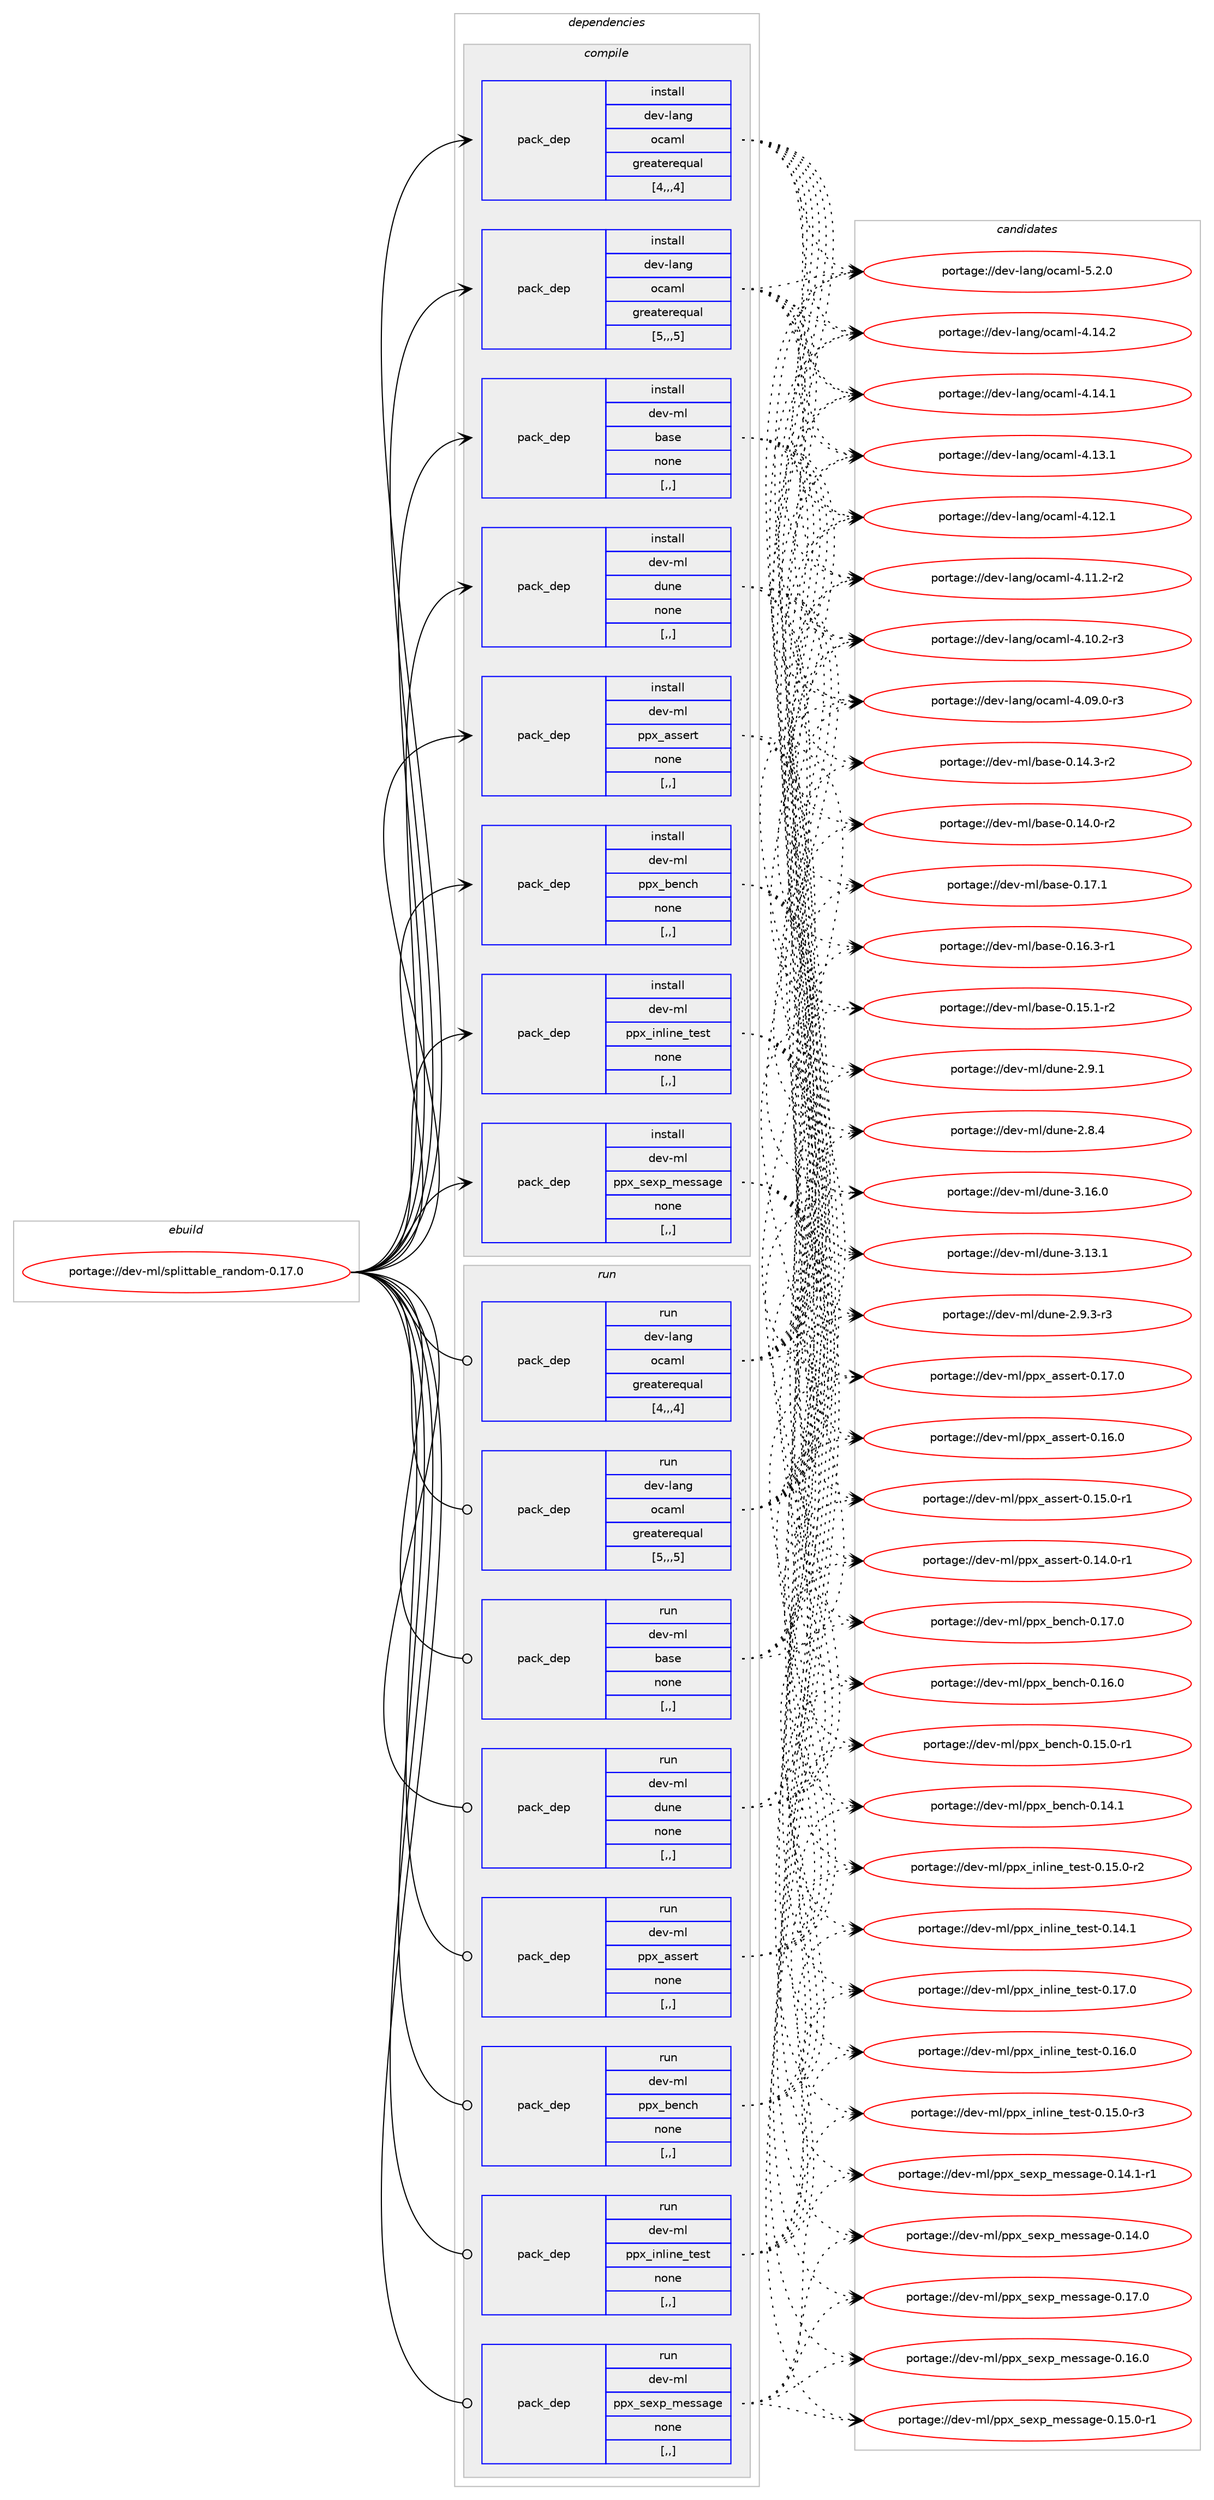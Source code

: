 digraph prolog {

# *************
# Graph options
# *************

newrank=true;
concentrate=true;
compound=true;
graph [rankdir=LR,fontname=Helvetica,fontsize=10,ranksep=1.5];#, ranksep=2.5, nodesep=0.2];
edge  [arrowhead=vee];
node  [fontname=Helvetica,fontsize=10];

# **********
# The ebuild
# **********

subgraph cluster_leftcol {
color=gray;
label=<<i>ebuild</i>>;
id [label="portage://dev-ml/splittable_random-0.17.0", color=red, width=4, href="../dev-ml/splittable_random-0.17.0.svg"];
}

# ****************
# The dependencies
# ****************

subgraph cluster_midcol {
color=gray;
label=<<i>dependencies</i>>;
subgraph cluster_compile {
fillcolor="#eeeeee";
style=filled;
label=<<i>compile</i>>;
subgraph pack454321 {
dependency619103 [label=<<TABLE BORDER="0" CELLBORDER="1" CELLSPACING="0" CELLPADDING="4" WIDTH="220"><TR><TD ROWSPAN="6" CELLPADDING="30">pack_dep</TD></TR><TR><TD WIDTH="110">install</TD></TR><TR><TD>dev-lang</TD></TR><TR><TD>ocaml</TD></TR><TR><TD>greaterequal</TD></TR><TR><TD>[4,,,4]</TD></TR></TABLE>>, shape=none, color=blue];
}
id:e -> dependency619103:w [weight=20,style="solid",arrowhead="vee"];
subgraph pack454322 {
dependency619104 [label=<<TABLE BORDER="0" CELLBORDER="1" CELLSPACING="0" CELLPADDING="4" WIDTH="220"><TR><TD ROWSPAN="6" CELLPADDING="30">pack_dep</TD></TR><TR><TD WIDTH="110">install</TD></TR><TR><TD>dev-lang</TD></TR><TR><TD>ocaml</TD></TR><TR><TD>greaterequal</TD></TR><TR><TD>[5,,,5]</TD></TR></TABLE>>, shape=none, color=blue];
}
id:e -> dependency619104:w [weight=20,style="solid",arrowhead="vee"];
subgraph pack454323 {
dependency619105 [label=<<TABLE BORDER="0" CELLBORDER="1" CELLSPACING="0" CELLPADDING="4" WIDTH="220"><TR><TD ROWSPAN="6" CELLPADDING="30">pack_dep</TD></TR><TR><TD WIDTH="110">install</TD></TR><TR><TD>dev-ml</TD></TR><TR><TD>base</TD></TR><TR><TD>none</TD></TR><TR><TD>[,,]</TD></TR></TABLE>>, shape=none, color=blue];
}
id:e -> dependency619105:w [weight=20,style="solid",arrowhead="vee"];
subgraph pack454324 {
dependency619106 [label=<<TABLE BORDER="0" CELLBORDER="1" CELLSPACING="0" CELLPADDING="4" WIDTH="220"><TR><TD ROWSPAN="6" CELLPADDING="30">pack_dep</TD></TR><TR><TD WIDTH="110">install</TD></TR><TR><TD>dev-ml</TD></TR><TR><TD>dune</TD></TR><TR><TD>none</TD></TR><TR><TD>[,,]</TD></TR></TABLE>>, shape=none, color=blue];
}
id:e -> dependency619106:w [weight=20,style="solid",arrowhead="vee"];
subgraph pack454325 {
dependency619107 [label=<<TABLE BORDER="0" CELLBORDER="1" CELLSPACING="0" CELLPADDING="4" WIDTH="220"><TR><TD ROWSPAN="6" CELLPADDING="30">pack_dep</TD></TR><TR><TD WIDTH="110">install</TD></TR><TR><TD>dev-ml</TD></TR><TR><TD>ppx_assert</TD></TR><TR><TD>none</TD></TR><TR><TD>[,,]</TD></TR></TABLE>>, shape=none, color=blue];
}
id:e -> dependency619107:w [weight=20,style="solid",arrowhead="vee"];
subgraph pack454326 {
dependency619108 [label=<<TABLE BORDER="0" CELLBORDER="1" CELLSPACING="0" CELLPADDING="4" WIDTH="220"><TR><TD ROWSPAN="6" CELLPADDING="30">pack_dep</TD></TR><TR><TD WIDTH="110">install</TD></TR><TR><TD>dev-ml</TD></TR><TR><TD>ppx_bench</TD></TR><TR><TD>none</TD></TR><TR><TD>[,,]</TD></TR></TABLE>>, shape=none, color=blue];
}
id:e -> dependency619108:w [weight=20,style="solid",arrowhead="vee"];
subgraph pack454327 {
dependency619109 [label=<<TABLE BORDER="0" CELLBORDER="1" CELLSPACING="0" CELLPADDING="4" WIDTH="220"><TR><TD ROWSPAN="6" CELLPADDING="30">pack_dep</TD></TR><TR><TD WIDTH="110">install</TD></TR><TR><TD>dev-ml</TD></TR><TR><TD>ppx_inline_test</TD></TR><TR><TD>none</TD></TR><TR><TD>[,,]</TD></TR></TABLE>>, shape=none, color=blue];
}
id:e -> dependency619109:w [weight=20,style="solid",arrowhead="vee"];
subgraph pack454328 {
dependency619110 [label=<<TABLE BORDER="0" CELLBORDER="1" CELLSPACING="0" CELLPADDING="4" WIDTH="220"><TR><TD ROWSPAN="6" CELLPADDING="30">pack_dep</TD></TR><TR><TD WIDTH="110">install</TD></TR><TR><TD>dev-ml</TD></TR><TR><TD>ppx_sexp_message</TD></TR><TR><TD>none</TD></TR><TR><TD>[,,]</TD></TR></TABLE>>, shape=none, color=blue];
}
id:e -> dependency619110:w [weight=20,style="solid",arrowhead="vee"];
}
subgraph cluster_compileandrun {
fillcolor="#eeeeee";
style=filled;
label=<<i>compile and run</i>>;
}
subgraph cluster_run {
fillcolor="#eeeeee";
style=filled;
label=<<i>run</i>>;
subgraph pack454329 {
dependency619111 [label=<<TABLE BORDER="0" CELLBORDER="1" CELLSPACING="0" CELLPADDING="4" WIDTH="220"><TR><TD ROWSPAN="6" CELLPADDING="30">pack_dep</TD></TR><TR><TD WIDTH="110">run</TD></TR><TR><TD>dev-lang</TD></TR><TR><TD>ocaml</TD></TR><TR><TD>greaterequal</TD></TR><TR><TD>[4,,,4]</TD></TR></TABLE>>, shape=none, color=blue];
}
id:e -> dependency619111:w [weight=20,style="solid",arrowhead="odot"];
subgraph pack454330 {
dependency619112 [label=<<TABLE BORDER="0" CELLBORDER="1" CELLSPACING="0" CELLPADDING="4" WIDTH="220"><TR><TD ROWSPAN="6" CELLPADDING="30">pack_dep</TD></TR><TR><TD WIDTH="110">run</TD></TR><TR><TD>dev-lang</TD></TR><TR><TD>ocaml</TD></TR><TR><TD>greaterequal</TD></TR><TR><TD>[5,,,5]</TD></TR></TABLE>>, shape=none, color=blue];
}
id:e -> dependency619112:w [weight=20,style="solid",arrowhead="odot"];
subgraph pack454331 {
dependency619113 [label=<<TABLE BORDER="0" CELLBORDER="1" CELLSPACING="0" CELLPADDING="4" WIDTH="220"><TR><TD ROWSPAN="6" CELLPADDING="30">pack_dep</TD></TR><TR><TD WIDTH="110">run</TD></TR><TR><TD>dev-ml</TD></TR><TR><TD>base</TD></TR><TR><TD>none</TD></TR><TR><TD>[,,]</TD></TR></TABLE>>, shape=none, color=blue];
}
id:e -> dependency619113:w [weight=20,style="solid",arrowhead="odot"];
subgraph pack454332 {
dependency619114 [label=<<TABLE BORDER="0" CELLBORDER="1" CELLSPACING="0" CELLPADDING="4" WIDTH="220"><TR><TD ROWSPAN="6" CELLPADDING="30">pack_dep</TD></TR><TR><TD WIDTH="110">run</TD></TR><TR><TD>dev-ml</TD></TR><TR><TD>dune</TD></TR><TR><TD>none</TD></TR><TR><TD>[,,]</TD></TR></TABLE>>, shape=none, color=blue];
}
id:e -> dependency619114:w [weight=20,style="solid",arrowhead="odot"];
subgraph pack454333 {
dependency619115 [label=<<TABLE BORDER="0" CELLBORDER="1" CELLSPACING="0" CELLPADDING="4" WIDTH="220"><TR><TD ROWSPAN="6" CELLPADDING="30">pack_dep</TD></TR><TR><TD WIDTH="110">run</TD></TR><TR><TD>dev-ml</TD></TR><TR><TD>ppx_assert</TD></TR><TR><TD>none</TD></TR><TR><TD>[,,]</TD></TR></TABLE>>, shape=none, color=blue];
}
id:e -> dependency619115:w [weight=20,style="solid",arrowhead="odot"];
subgraph pack454334 {
dependency619116 [label=<<TABLE BORDER="0" CELLBORDER="1" CELLSPACING="0" CELLPADDING="4" WIDTH="220"><TR><TD ROWSPAN="6" CELLPADDING="30">pack_dep</TD></TR><TR><TD WIDTH="110">run</TD></TR><TR><TD>dev-ml</TD></TR><TR><TD>ppx_bench</TD></TR><TR><TD>none</TD></TR><TR><TD>[,,]</TD></TR></TABLE>>, shape=none, color=blue];
}
id:e -> dependency619116:w [weight=20,style="solid",arrowhead="odot"];
subgraph pack454335 {
dependency619117 [label=<<TABLE BORDER="0" CELLBORDER="1" CELLSPACING="0" CELLPADDING="4" WIDTH="220"><TR><TD ROWSPAN="6" CELLPADDING="30">pack_dep</TD></TR><TR><TD WIDTH="110">run</TD></TR><TR><TD>dev-ml</TD></TR><TR><TD>ppx_inline_test</TD></TR><TR><TD>none</TD></TR><TR><TD>[,,]</TD></TR></TABLE>>, shape=none, color=blue];
}
id:e -> dependency619117:w [weight=20,style="solid",arrowhead="odot"];
subgraph pack454336 {
dependency619118 [label=<<TABLE BORDER="0" CELLBORDER="1" CELLSPACING="0" CELLPADDING="4" WIDTH="220"><TR><TD ROWSPAN="6" CELLPADDING="30">pack_dep</TD></TR><TR><TD WIDTH="110">run</TD></TR><TR><TD>dev-ml</TD></TR><TR><TD>ppx_sexp_message</TD></TR><TR><TD>none</TD></TR><TR><TD>[,,]</TD></TR></TABLE>>, shape=none, color=blue];
}
id:e -> dependency619118:w [weight=20,style="solid",arrowhead="odot"];
}
}

# **************
# The candidates
# **************

subgraph cluster_choices {
rank=same;
color=gray;
label=<<i>candidates</i>>;

subgraph choice454321 {
color=black;
nodesep=1;
choice1001011184510897110103471119997109108455346504648 [label="portage://dev-lang/ocaml-5.2.0", color=red, width=4,href="../dev-lang/ocaml-5.2.0.svg"];
choice100101118451089711010347111999710910845524649524650 [label="portage://dev-lang/ocaml-4.14.2", color=red, width=4,href="../dev-lang/ocaml-4.14.2.svg"];
choice100101118451089711010347111999710910845524649524649 [label="portage://dev-lang/ocaml-4.14.1", color=red, width=4,href="../dev-lang/ocaml-4.14.1.svg"];
choice100101118451089711010347111999710910845524649514649 [label="portage://dev-lang/ocaml-4.13.1", color=red, width=4,href="../dev-lang/ocaml-4.13.1.svg"];
choice100101118451089711010347111999710910845524649504649 [label="portage://dev-lang/ocaml-4.12.1", color=red, width=4,href="../dev-lang/ocaml-4.12.1.svg"];
choice1001011184510897110103471119997109108455246494946504511450 [label="portage://dev-lang/ocaml-4.11.2-r2", color=red, width=4,href="../dev-lang/ocaml-4.11.2-r2.svg"];
choice1001011184510897110103471119997109108455246494846504511451 [label="portage://dev-lang/ocaml-4.10.2-r3", color=red, width=4,href="../dev-lang/ocaml-4.10.2-r3.svg"];
choice1001011184510897110103471119997109108455246485746484511451 [label="portage://dev-lang/ocaml-4.09.0-r3", color=red, width=4,href="../dev-lang/ocaml-4.09.0-r3.svg"];
dependency619103:e -> choice1001011184510897110103471119997109108455346504648:w [style=dotted,weight="100"];
dependency619103:e -> choice100101118451089711010347111999710910845524649524650:w [style=dotted,weight="100"];
dependency619103:e -> choice100101118451089711010347111999710910845524649524649:w [style=dotted,weight="100"];
dependency619103:e -> choice100101118451089711010347111999710910845524649514649:w [style=dotted,weight="100"];
dependency619103:e -> choice100101118451089711010347111999710910845524649504649:w [style=dotted,weight="100"];
dependency619103:e -> choice1001011184510897110103471119997109108455246494946504511450:w [style=dotted,weight="100"];
dependency619103:e -> choice1001011184510897110103471119997109108455246494846504511451:w [style=dotted,weight="100"];
dependency619103:e -> choice1001011184510897110103471119997109108455246485746484511451:w [style=dotted,weight="100"];
}
subgraph choice454322 {
color=black;
nodesep=1;
choice1001011184510897110103471119997109108455346504648 [label="portage://dev-lang/ocaml-5.2.0", color=red, width=4,href="../dev-lang/ocaml-5.2.0.svg"];
choice100101118451089711010347111999710910845524649524650 [label="portage://dev-lang/ocaml-4.14.2", color=red, width=4,href="../dev-lang/ocaml-4.14.2.svg"];
choice100101118451089711010347111999710910845524649524649 [label="portage://dev-lang/ocaml-4.14.1", color=red, width=4,href="../dev-lang/ocaml-4.14.1.svg"];
choice100101118451089711010347111999710910845524649514649 [label="portage://dev-lang/ocaml-4.13.1", color=red, width=4,href="../dev-lang/ocaml-4.13.1.svg"];
choice100101118451089711010347111999710910845524649504649 [label="portage://dev-lang/ocaml-4.12.1", color=red, width=4,href="../dev-lang/ocaml-4.12.1.svg"];
choice1001011184510897110103471119997109108455246494946504511450 [label="portage://dev-lang/ocaml-4.11.2-r2", color=red, width=4,href="../dev-lang/ocaml-4.11.2-r2.svg"];
choice1001011184510897110103471119997109108455246494846504511451 [label="portage://dev-lang/ocaml-4.10.2-r3", color=red, width=4,href="../dev-lang/ocaml-4.10.2-r3.svg"];
choice1001011184510897110103471119997109108455246485746484511451 [label="portage://dev-lang/ocaml-4.09.0-r3", color=red, width=4,href="../dev-lang/ocaml-4.09.0-r3.svg"];
dependency619104:e -> choice1001011184510897110103471119997109108455346504648:w [style=dotted,weight="100"];
dependency619104:e -> choice100101118451089711010347111999710910845524649524650:w [style=dotted,weight="100"];
dependency619104:e -> choice100101118451089711010347111999710910845524649524649:w [style=dotted,weight="100"];
dependency619104:e -> choice100101118451089711010347111999710910845524649514649:w [style=dotted,weight="100"];
dependency619104:e -> choice100101118451089711010347111999710910845524649504649:w [style=dotted,weight="100"];
dependency619104:e -> choice1001011184510897110103471119997109108455246494946504511450:w [style=dotted,weight="100"];
dependency619104:e -> choice1001011184510897110103471119997109108455246494846504511451:w [style=dotted,weight="100"];
dependency619104:e -> choice1001011184510897110103471119997109108455246485746484511451:w [style=dotted,weight="100"];
}
subgraph choice454323 {
color=black;
nodesep=1;
choice1001011184510910847989711510145484649554649 [label="portage://dev-ml/base-0.17.1", color=red, width=4,href="../dev-ml/base-0.17.1.svg"];
choice10010111845109108479897115101454846495446514511449 [label="portage://dev-ml/base-0.16.3-r1", color=red, width=4,href="../dev-ml/base-0.16.3-r1.svg"];
choice10010111845109108479897115101454846495346494511450 [label="portage://dev-ml/base-0.15.1-r2", color=red, width=4,href="../dev-ml/base-0.15.1-r2.svg"];
choice10010111845109108479897115101454846495246514511450 [label="portage://dev-ml/base-0.14.3-r2", color=red, width=4,href="../dev-ml/base-0.14.3-r2.svg"];
choice10010111845109108479897115101454846495246484511450 [label="portage://dev-ml/base-0.14.0-r2", color=red, width=4,href="../dev-ml/base-0.14.0-r2.svg"];
dependency619105:e -> choice1001011184510910847989711510145484649554649:w [style=dotted,weight="100"];
dependency619105:e -> choice10010111845109108479897115101454846495446514511449:w [style=dotted,weight="100"];
dependency619105:e -> choice10010111845109108479897115101454846495346494511450:w [style=dotted,weight="100"];
dependency619105:e -> choice10010111845109108479897115101454846495246514511450:w [style=dotted,weight="100"];
dependency619105:e -> choice10010111845109108479897115101454846495246484511450:w [style=dotted,weight="100"];
}
subgraph choice454324 {
color=black;
nodesep=1;
choice100101118451091084710011711010145514649544648 [label="portage://dev-ml/dune-3.16.0", color=red, width=4,href="../dev-ml/dune-3.16.0.svg"];
choice100101118451091084710011711010145514649514649 [label="portage://dev-ml/dune-3.13.1", color=red, width=4,href="../dev-ml/dune-3.13.1.svg"];
choice10010111845109108471001171101014550465746514511451 [label="portage://dev-ml/dune-2.9.3-r3", color=red, width=4,href="../dev-ml/dune-2.9.3-r3.svg"];
choice1001011184510910847100117110101455046574649 [label="portage://dev-ml/dune-2.9.1", color=red, width=4,href="../dev-ml/dune-2.9.1.svg"];
choice1001011184510910847100117110101455046564652 [label="portage://dev-ml/dune-2.8.4", color=red, width=4,href="../dev-ml/dune-2.8.4.svg"];
dependency619106:e -> choice100101118451091084710011711010145514649544648:w [style=dotted,weight="100"];
dependency619106:e -> choice100101118451091084710011711010145514649514649:w [style=dotted,weight="100"];
dependency619106:e -> choice10010111845109108471001171101014550465746514511451:w [style=dotted,weight="100"];
dependency619106:e -> choice1001011184510910847100117110101455046574649:w [style=dotted,weight="100"];
dependency619106:e -> choice1001011184510910847100117110101455046564652:w [style=dotted,weight="100"];
}
subgraph choice454325 {
color=black;
nodesep=1;
choice1001011184510910847112112120959711511510111411645484649554648 [label="portage://dev-ml/ppx_assert-0.17.0", color=red, width=4,href="../dev-ml/ppx_assert-0.17.0.svg"];
choice1001011184510910847112112120959711511510111411645484649544648 [label="portage://dev-ml/ppx_assert-0.16.0", color=red, width=4,href="../dev-ml/ppx_assert-0.16.0.svg"];
choice10010111845109108471121121209597115115101114116454846495346484511449 [label="portage://dev-ml/ppx_assert-0.15.0-r1", color=red, width=4,href="../dev-ml/ppx_assert-0.15.0-r1.svg"];
choice10010111845109108471121121209597115115101114116454846495246484511449 [label="portage://dev-ml/ppx_assert-0.14.0-r1", color=red, width=4,href="../dev-ml/ppx_assert-0.14.0-r1.svg"];
dependency619107:e -> choice1001011184510910847112112120959711511510111411645484649554648:w [style=dotted,weight="100"];
dependency619107:e -> choice1001011184510910847112112120959711511510111411645484649544648:w [style=dotted,weight="100"];
dependency619107:e -> choice10010111845109108471121121209597115115101114116454846495346484511449:w [style=dotted,weight="100"];
dependency619107:e -> choice10010111845109108471121121209597115115101114116454846495246484511449:w [style=dotted,weight="100"];
}
subgraph choice454326 {
color=black;
nodesep=1;
choice100101118451091084711211212095981011109910445484649554648 [label="portage://dev-ml/ppx_bench-0.17.0", color=red, width=4,href="../dev-ml/ppx_bench-0.17.0.svg"];
choice100101118451091084711211212095981011109910445484649544648 [label="portage://dev-ml/ppx_bench-0.16.0", color=red, width=4,href="../dev-ml/ppx_bench-0.16.0.svg"];
choice1001011184510910847112112120959810111099104454846495346484511449 [label="portage://dev-ml/ppx_bench-0.15.0-r1", color=red, width=4,href="../dev-ml/ppx_bench-0.15.0-r1.svg"];
choice100101118451091084711211212095981011109910445484649524649 [label="portage://dev-ml/ppx_bench-0.14.1", color=red, width=4,href="../dev-ml/ppx_bench-0.14.1.svg"];
dependency619108:e -> choice100101118451091084711211212095981011109910445484649554648:w [style=dotted,weight="100"];
dependency619108:e -> choice100101118451091084711211212095981011109910445484649544648:w [style=dotted,weight="100"];
dependency619108:e -> choice1001011184510910847112112120959810111099104454846495346484511449:w [style=dotted,weight="100"];
dependency619108:e -> choice100101118451091084711211212095981011109910445484649524649:w [style=dotted,weight="100"];
}
subgraph choice454327 {
color=black;
nodesep=1;
choice1001011184510910847112112120951051101081051101019511610111511645484649554648 [label="portage://dev-ml/ppx_inline_test-0.17.0", color=red, width=4,href="../dev-ml/ppx_inline_test-0.17.0.svg"];
choice1001011184510910847112112120951051101081051101019511610111511645484649544648 [label="portage://dev-ml/ppx_inline_test-0.16.0", color=red, width=4,href="../dev-ml/ppx_inline_test-0.16.0.svg"];
choice10010111845109108471121121209510511010810511010195116101115116454846495346484511451 [label="portage://dev-ml/ppx_inline_test-0.15.0-r3", color=red, width=4,href="../dev-ml/ppx_inline_test-0.15.0-r3.svg"];
choice10010111845109108471121121209510511010810511010195116101115116454846495346484511450 [label="portage://dev-ml/ppx_inline_test-0.15.0-r2", color=red, width=4,href="../dev-ml/ppx_inline_test-0.15.0-r2.svg"];
choice1001011184510910847112112120951051101081051101019511610111511645484649524649 [label="portage://dev-ml/ppx_inline_test-0.14.1", color=red, width=4,href="../dev-ml/ppx_inline_test-0.14.1.svg"];
dependency619109:e -> choice1001011184510910847112112120951051101081051101019511610111511645484649554648:w [style=dotted,weight="100"];
dependency619109:e -> choice1001011184510910847112112120951051101081051101019511610111511645484649544648:w [style=dotted,weight="100"];
dependency619109:e -> choice10010111845109108471121121209510511010810511010195116101115116454846495346484511451:w [style=dotted,weight="100"];
dependency619109:e -> choice10010111845109108471121121209510511010810511010195116101115116454846495346484511450:w [style=dotted,weight="100"];
dependency619109:e -> choice1001011184510910847112112120951051101081051101019511610111511645484649524649:w [style=dotted,weight="100"];
}
subgraph choice454328 {
color=black;
nodesep=1;
choice100101118451091084711211212095115101120112951091011151159710310145484649554648 [label="portage://dev-ml/ppx_sexp_message-0.17.0", color=red, width=4,href="../dev-ml/ppx_sexp_message-0.17.0.svg"];
choice100101118451091084711211212095115101120112951091011151159710310145484649544648 [label="portage://dev-ml/ppx_sexp_message-0.16.0", color=red, width=4,href="../dev-ml/ppx_sexp_message-0.16.0.svg"];
choice1001011184510910847112112120951151011201129510910111511597103101454846495346484511449 [label="portage://dev-ml/ppx_sexp_message-0.15.0-r1", color=red, width=4,href="../dev-ml/ppx_sexp_message-0.15.0-r1.svg"];
choice1001011184510910847112112120951151011201129510910111511597103101454846495246494511449 [label="portage://dev-ml/ppx_sexp_message-0.14.1-r1", color=red, width=4,href="../dev-ml/ppx_sexp_message-0.14.1-r1.svg"];
choice100101118451091084711211212095115101120112951091011151159710310145484649524648 [label="portage://dev-ml/ppx_sexp_message-0.14.0", color=red, width=4,href="../dev-ml/ppx_sexp_message-0.14.0.svg"];
dependency619110:e -> choice100101118451091084711211212095115101120112951091011151159710310145484649554648:w [style=dotted,weight="100"];
dependency619110:e -> choice100101118451091084711211212095115101120112951091011151159710310145484649544648:w [style=dotted,weight="100"];
dependency619110:e -> choice1001011184510910847112112120951151011201129510910111511597103101454846495346484511449:w [style=dotted,weight="100"];
dependency619110:e -> choice1001011184510910847112112120951151011201129510910111511597103101454846495246494511449:w [style=dotted,weight="100"];
dependency619110:e -> choice100101118451091084711211212095115101120112951091011151159710310145484649524648:w [style=dotted,weight="100"];
}
subgraph choice454329 {
color=black;
nodesep=1;
choice1001011184510897110103471119997109108455346504648 [label="portage://dev-lang/ocaml-5.2.0", color=red, width=4,href="../dev-lang/ocaml-5.2.0.svg"];
choice100101118451089711010347111999710910845524649524650 [label="portage://dev-lang/ocaml-4.14.2", color=red, width=4,href="../dev-lang/ocaml-4.14.2.svg"];
choice100101118451089711010347111999710910845524649524649 [label="portage://dev-lang/ocaml-4.14.1", color=red, width=4,href="../dev-lang/ocaml-4.14.1.svg"];
choice100101118451089711010347111999710910845524649514649 [label="portage://dev-lang/ocaml-4.13.1", color=red, width=4,href="../dev-lang/ocaml-4.13.1.svg"];
choice100101118451089711010347111999710910845524649504649 [label="portage://dev-lang/ocaml-4.12.1", color=red, width=4,href="../dev-lang/ocaml-4.12.1.svg"];
choice1001011184510897110103471119997109108455246494946504511450 [label="portage://dev-lang/ocaml-4.11.2-r2", color=red, width=4,href="../dev-lang/ocaml-4.11.2-r2.svg"];
choice1001011184510897110103471119997109108455246494846504511451 [label="portage://dev-lang/ocaml-4.10.2-r3", color=red, width=4,href="../dev-lang/ocaml-4.10.2-r3.svg"];
choice1001011184510897110103471119997109108455246485746484511451 [label="portage://dev-lang/ocaml-4.09.0-r3", color=red, width=4,href="../dev-lang/ocaml-4.09.0-r3.svg"];
dependency619111:e -> choice1001011184510897110103471119997109108455346504648:w [style=dotted,weight="100"];
dependency619111:e -> choice100101118451089711010347111999710910845524649524650:w [style=dotted,weight="100"];
dependency619111:e -> choice100101118451089711010347111999710910845524649524649:w [style=dotted,weight="100"];
dependency619111:e -> choice100101118451089711010347111999710910845524649514649:w [style=dotted,weight="100"];
dependency619111:e -> choice100101118451089711010347111999710910845524649504649:w [style=dotted,weight="100"];
dependency619111:e -> choice1001011184510897110103471119997109108455246494946504511450:w [style=dotted,weight="100"];
dependency619111:e -> choice1001011184510897110103471119997109108455246494846504511451:w [style=dotted,weight="100"];
dependency619111:e -> choice1001011184510897110103471119997109108455246485746484511451:w [style=dotted,weight="100"];
}
subgraph choice454330 {
color=black;
nodesep=1;
choice1001011184510897110103471119997109108455346504648 [label="portage://dev-lang/ocaml-5.2.0", color=red, width=4,href="../dev-lang/ocaml-5.2.0.svg"];
choice100101118451089711010347111999710910845524649524650 [label="portage://dev-lang/ocaml-4.14.2", color=red, width=4,href="../dev-lang/ocaml-4.14.2.svg"];
choice100101118451089711010347111999710910845524649524649 [label="portage://dev-lang/ocaml-4.14.1", color=red, width=4,href="../dev-lang/ocaml-4.14.1.svg"];
choice100101118451089711010347111999710910845524649514649 [label="portage://dev-lang/ocaml-4.13.1", color=red, width=4,href="../dev-lang/ocaml-4.13.1.svg"];
choice100101118451089711010347111999710910845524649504649 [label="portage://dev-lang/ocaml-4.12.1", color=red, width=4,href="../dev-lang/ocaml-4.12.1.svg"];
choice1001011184510897110103471119997109108455246494946504511450 [label="portage://dev-lang/ocaml-4.11.2-r2", color=red, width=4,href="../dev-lang/ocaml-4.11.2-r2.svg"];
choice1001011184510897110103471119997109108455246494846504511451 [label="portage://dev-lang/ocaml-4.10.2-r3", color=red, width=4,href="../dev-lang/ocaml-4.10.2-r3.svg"];
choice1001011184510897110103471119997109108455246485746484511451 [label="portage://dev-lang/ocaml-4.09.0-r3", color=red, width=4,href="../dev-lang/ocaml-4.09.0-r3.svg"];
dependency619112:e -> choice1001011184510897110103471119997109108455346504648:w [style=dotted,weight="100"];
dependency619112:e -> choice100101118451089711010347111999710910845524649524650:w [style=dotted,weight="100"];
dependency619112:e -> choice100101118451089711010347111999710910845524649524649:w [style=dotted,weight="100"];
dependency619112:e -> choice100101118451089711010347111999710910845524649514649:w [style=dotted,weight="100"];
dependency619112:e -> choice100101118451089711010347111999710910845524649504649:w [style=dotted,weight="100"];
dependency619112:e -> choice1001011184510897110103471119997109108455246494946504511450:w [style=dotted,weight="100"];
dependency619112:e -> choice1001011184510897110103471119997109108455246494846504511451:w [style=dotted,weight="100"];
dependency619112:e -> choice1001011184510897110103471119997109108455246485746484511451:w [style=dotted,weight="100"];
}
subgraph choice454331 {
color=black;
nodesep=1;
choice1001011184510910847989711510145484649554649 [label="portage://dev-ml/base-0.17.1", color=red, width=4,href="../dev-ml/base-0.17.1.svg"];
choice10010111845109108479897115101454846495446514511449 [label="portage://dev-ml/base-0.16.3-r1", color=red, width=4,href="../dev-ml/base-0.16.3-r1.svg"];
choice10010111845109108479897115101454846495346494511450 [label="portage://dev-ml/base-0.15.1-r2", color=red, width=4,href="../dev-ml/base-0.15.1-r2.svg"];
choice10010111845109108479897115101454846495246514511450 [label="portage://dev-ml/base-0.14.3-r2", color=red, width=4,href="../dev-ml/base-0.14.3-r2.svg"];
choice10010111845109108479897115101454846495246484511450 [label="portage://dev-ml/base-0.14.0-r2", color=red, width=4,href="../dev-ml/base-0.14.0-r2.svg"];
dependency619113:e -> choice1001011184510910847989711510145484649554649:w [style=dotted,weight="100"];
dependency619113:e -> choice10010111845109108479897115101454846495446514511449:w [style=dotted,weight="100"];
dependency619113:e -> choice10010111845109108479897115101454846495346494511450:w [style=dotted,weight="100"];
dependency619113:e -> choice10010111845109108479897115101454846495246514511450:w [style=dotted,weight="100"];
dependency619113:e -> choice10010111845109108479897115101454846495246484511450:w [style=dotted,weight="100"];
}
subgraph choice454332 {
color=black;
nodesep=1;
choice100101118451091084710011711010145514649544648 [label="portage://dev-ml/dune-3.16.0", color=red, width=4,href="../dev-ml/dune-3.16.0.svg"];
choice100101118451091084710011711010145514649514649 [label="portage://dev-ml/dune-3.13.1", color=red, width=4,href="../dev-ml/dune-3.13.1.svg"];
choice10010111845109108471001171101014550465746514511451 [label="portage://dev-ml/dune-2.9.3-r3", color=red, width=4,href="../dev-ml/dune-2.9.3-r3.svg"];
choice1001011184510910847100117110101455046574649 [label="portage://dev-ml/dune-2.9.1", color=red, width=4,href="../dev-ml/dune-2.9.1.svg"];
choice1001011184510910847100117110101455046564652 [label="portage://dev-ml/dune-2.8.4", color=red, width=4,href="../dev-ml/dune-2.8.4.svg"];
dependency619114:e -> choice100101118451091084710011711010145514649544648:w [style=dotted,weight="100"];
dependency619114:e -> choice100101118451091084710011711010145514649514649:w [style=dotted,weight="100"];
dependency619114:e -> choice10010111845109108471001171101014550465746514511451:w [style=dotted,weight="100"];
dependency619114:e -> choice1001011184510910847100117110101455046574649:w [style=dotted,weight="100"];
dependency619114:e -> choice1001011184510910847100117110101455046564652:w [style=dotted,weight="100"];
}
subgraph choice454333 {
color=black;
nodesep=1;
choice1001011184510910847112112120959711511510111411645484649554648 [label="portage://dev-ml/ppx_assert-0.17.0", color=red, width=4,href="../dev-ml/ppx_assert-0.17.0.svg"];
choice1001011184510910847112112120959711511510111411645484649544648 [label="portage://dev-ml/ppx_assert-0.16.0", color=red, width=4,href="../dev-ml/ppx_assert-0.16.0.svg"];
choice10010111845109108471121121209597115115101114116454846495346484511449 [label="portage://dev-ml/ppx_assert-0.15.0-r1", color=red, width=4,href="../dev-ml/ppx_assert-0.15.0-r1.svg"];
choice10010111845109108471121121209597115115101114116454846495246484511449 [label="portage://dev-ml/ppx_assert-0.14.0-r1", color=red, width=4,href="../dev-ml/ppx_assert-0.14.0-r1.svg"];
dependency619115:e -> choice1001011184510910847112112120959711511510111411645484649554648:w [style=dotted,weight="100"];
dependency619115:e -> choice1001011184510910847112112120959711511510111411645484649544648:w [style=dotted,weight="100"];
dependency619115:e -> choice10010111845109108471121121209597115115101114116454846495346484511449:w [style=dotted,weight="100"];
dependency619115:e -> choice10010111845109108471121121209597115115101114116454846495246484511449:w [style=dotted,weight="100"];
}
subgraph choice454334 {
color=black;
nodesep=1;
choice100101118451091084711211212095981011109910445484649554648 [label="portage://dev-ml/ppx_bench-0.17.0", color=red, width=4,href="../dev-ml/ppx_bench-0.17.0.svg"];
choice100101118451091084711211212095981011109910445484649544648 [label="portage://dev-ml/ppx_bench-0.16.0", color=red, width=4,href="../dev-ml/ppx_bench-0.16.0.svg"];
choice1001011184510910847112112120959810111099104454846495346484511449 [label="portage://dev-ml/ppx_bench-0.15.0-r1", color=red, width=4,href="../dev-ml/ppx_bench-0.15.0-r1.svg"];
choice100101118451091084711211212095981011109910445484649524649 [label="portage://dev-ml/ppx_bench-0.14.1", color=red, width=4,href="../dev-ml/ppx_bench-0.14.1.svg"];
dependency619116:e -> choice100101118451091084711211212095981011109910445484649554648:w [style=dotted,weight="100"];
dependency619116:e -> choice100101118451091084711211212095981011109910445484649544648:w [style=dotted,weight="100"];
dependency619116:e -> choice1001011184510910847112112120959810111099104454846495346484511449:w [style=dotted,weight="100"];
dependency619116:e -> choice100101118451091084711211212095981011109910445484649524649:w [style=dotted,weight="100"];
}
subgraph choice454335 {
color=black;
nodesep=1;
choice1001011184510910847112112120951051101081051101019511610111511645484649554648 [label="portage://dev-ml/ppx_inline_test-0.17.0", color=red, width=4,href="../dev-ml/ppx_inline_test-0.17.0.svg"];
choice1001011184510910847112112120951051101081051101019511610111511645484649544648 [label="portage://dev-ml/ppx_inline_test-0.16.0", color=red, width=4,href="../dev-ml/ppx_inline_test-0.16.0.svg"];
choice10010111845109108471121121209510511010810511010195116101115116454846495346484511451 [label="portage://dev-ml/ppx_inline_test-0.15.0-r3", color=red, width=4,href="../dev-ml/ppx_inline_test-0.15.0-r3.svg"];
choice10010111845109108471121121209510511010810511010195116101115116454846495346484511450 [label="portage://dev-ml/ppx_inline_test-0.15.0-r2", color=red, width=4,href="../dev-ml/ppx_inline_test-0.15.0-r2.svg"];
choice1001011184510910847112112120951051101081051101019511610111511645484649524649 [label="portage://dev-ml/ppx_inline_test-0.14.1", color=red, width=4,href="../dev-ml/ppx_inline_test-0.14.1.svg"];
dependency619117:e -> choice1001011184510910847112112120951051101081051101019511610111511645484649554648:w [style=dotted,weight="100"];
dependency619117:e -> choice1001011184510910847112112120951051101081051101019511610111511645484649544648:w [style=dotted,weight="100"];
dependency619117:e -> choice10010111845109108471121121209510511010810511010195116101115116454846495346484511451:w [style=dotted,weight="100"];
dependency619117:e -> choice10010111845109108471121121209510511010810511010195116101115116454846495346484511450:w [style=dotted,weight="100"];
dependency619117:e -> choice1001011184510910847112112120951051101081051101019511610111511645484649524649:w [style=dotted,weight="100"];
}
subgraph choice454336 {
color=black;
nodesep=1;
choice100101118451091084711211212095115101120112951091011151159710310145484649554648 [label="portage://dev-ml/ppx_sexp_message-0.17.0", color=red, width=4,href="../dev-ml/ppx_sexp_message-0.17.0.svg"];
choice100101118451091084711211212095115101120112951091011151159710310145484649544648 [label="portage://dev-ml/ppx_sexp_message-0.16.0", color=red, width=4,href="../dev-ml/ppx_sexp_message-0.16.0.svg"];
choice1001011184510910847112112120951151011201129510910111511597103101454846495346484511449 [label="portage://dev-ml/ppx_sexp_message-0.15.0-r1", color=red, width=4,href="../dev-ml/ppx_sexp_message-0.15.0-r1.svg"];
choice1001011184510910847112112120951151011201129510910111511597103101454846495246494511449 [label="portage://dev-ml/ppx_sexp_message-0.14.1-r1", color=red, width=4,href="../dev-ml/ppx_sexp_message-0.14.1-r1.svg"];
choice100101118451091084711211212095115101120112951091011151159710310145484649524648 [label="portage://dev-ml/ppx_sexp_message-0.14.0", color=red, width=4,href="../dev-ml/ppx_sexp_message-0.14.0.svg"];
dependency619118:e -> choice100101118451091084711211212095115101120112951091011151159710310145484649554648:w [style=dotted,weight="100"];
dependency619118:e -> choice100101118451091084711211212095115101120112951091011151159710310145484649544648:w [style=dotted,weight="100"];
dependency619118:e -> choice1001011184510910847112112120951151011201129510910111511597103101454846495346484511449:w [style=dotted,weight="100"];
dependency619118:e -> choice1001011184510910847112112120951151011201129510910111511597103101454846495246494511449:w [style=dotted,weight="100"];
dependency619118:e -> choice100101118451091084711211212095115101120112951091011151159710310145484649524648:w [style=dotted,weight="100"];
}
}

}
